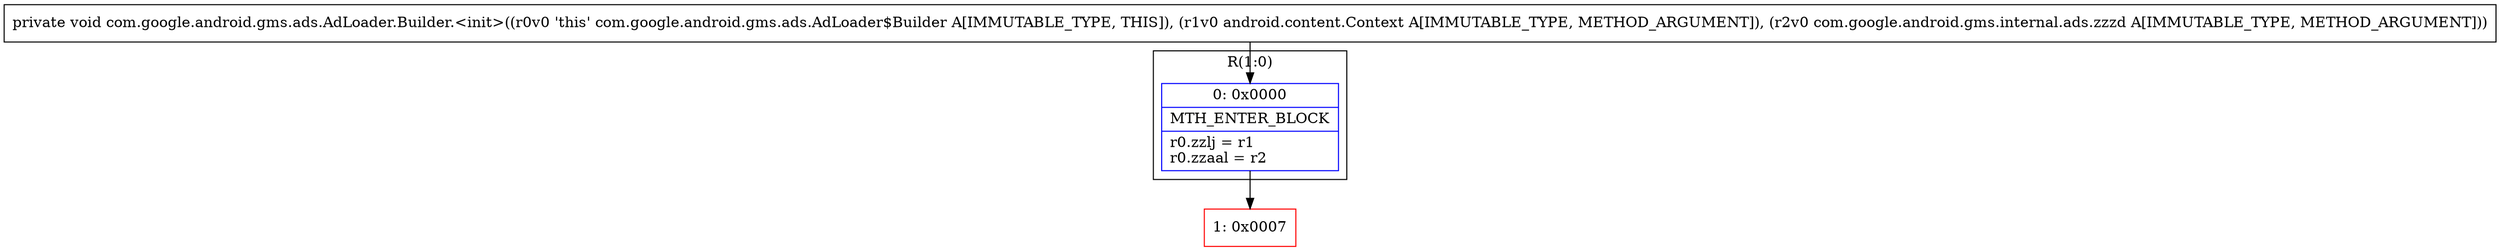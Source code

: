 digraph "CFG forcom.google.android.gms.ads.AdLoader.Builder.\<init\>(Landroid\/content\/Context;Lcom\/google\/android\/gms\/internal\/ads\/zzzd;)V" {
subgraph cluster_Region_447571571 {
label = "R(1:0)";
node [shape=record,color=blue];
Node_0 [shape=record,label="{0\:\ 0x0000|MTH_ENTER_BLOCK\l|r0.zzlj = r1\lr0.zzaal = r2\l}"];
}
Node_1 [shape=record,color=red,label="{1\:\ 0x0007}"];
MethodNode[shape=record,label="{private void com.google.android.gms.ads.AdLoader.Builder.\<init\>((r0v0 'this' com.google.android.gms.ads.AdLoader$Builder A[IMMUTABLE_TYPE, THIS]), (r1v0 android.content.Context A[IMMUTABLE_TYPE, METHOD_ARGUMENT]), (r2v0 com.google.android.gms.internal.ads.zzzd A[IMMUTABLE_TYPE, METHOD_ARGUMENT])) }"];
MethodNode -> Node_0;
Node_0 -> Node_1;
}

